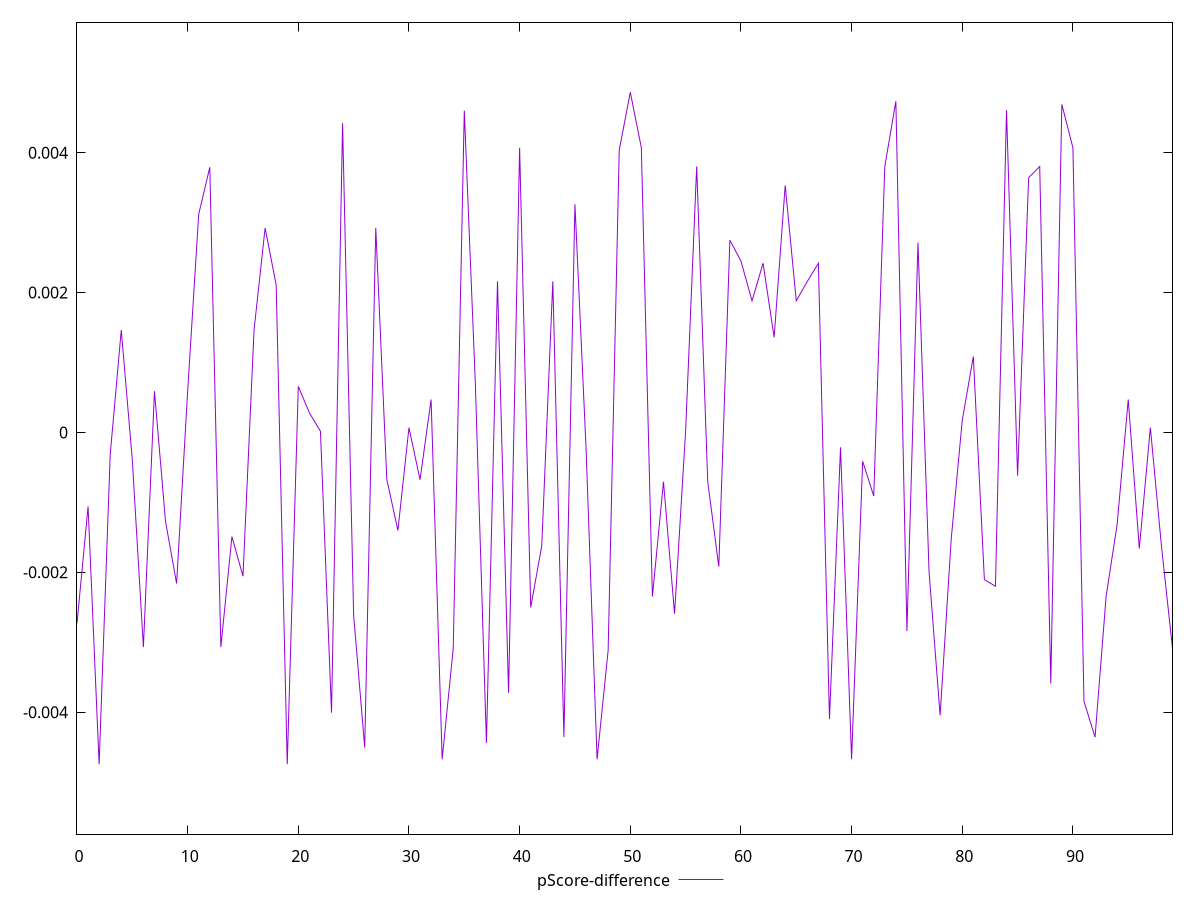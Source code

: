 reset

$pScoreDifference <<EOF
0 -0.002730981789482445
1 -0.001058681588018251
2 -0.004744273855194714
3 -0.0003192645966864083
4 0.0014647265250489205
5 -0.0003991407898195076
6 -0.0030691077859053006
7 0.0005890620504289679
8 -0.0012726026268023993
9 -0.0021603429825650666
10 0.0005890620504289679
11 0.0031205821676775214
12 0.003791424298176471
13 -0.003068911580975886
14 -0.0014897040624910485
15 -0.0020554232310727727
16 0.0014647265250481434
17 0.002923163238857107
18 0.0021068283815396383
19 -0.004744273855195824
20 0.0006576758492868873
21 0.00028073705715370156
22 0.000016754125827134203
23 -0.0040075946120473604
24 0.004422003973063804
25 -0.002614219561383746
26 -0.004504520498715303
27 0.002923163238857107
28 -0.0006758870428285046
29 -0.001401636596094824
30 0.00006811423369479375
31 -0.0006758870428285046
32 0.00047053485779768867
33 -0.0046738482694783645
34 -0.0030889255954779093
35 0.004601478756087962
36 0.000695036421583084
37 -0.0044403253870307635
38 0.0021606760847727724
39 -0.0037221897875879817
40 0.004070430593111518
41 -0.0025030535944416954
42 -0.001621819977350114
43 0.0021606760847727724
44 -0.004355862049517212
45 0.0032616985591581438
46 -0.00021473633671886816
47 -0.0046738482694783645
48 -0.0031151970281813046
49 0.0040349550029136205
50 0.0048645723108984296
51 0.004070430593110963
52 -0.0023481285716973055
53 -0.0007054937548924833
54 -0.0025934495424276838
55 0.000016754125827578292
56 0.003802474980855952
57 -0.0007054937548929274
58 -0.0019176037944798052
59 0.002748471970240862
60 0.0024519953997027555
61 0.0018813630227750844
62 0.002419029070613643
63 0.0013590082349761445
64 0.0035328977620103785
65 0.0018813630227756395
66 0.0021606760847723283
67 0.002419029070613088
68 -0.004099242914981316
69 -0.00021252857168896355
70 -0.0046738482694783645
71 -0.0004115744011272682
72 -0.0009099660182549929
73 0.003802474980855952
74 0.004735383410851224
75 -0.002840381519409463
76 0.002714432938723421
77 -0.0019927595296943545
78 -0.004045541527839647
79 -0.0015296576692529484
80 0.00017139745809546802
81 0.001085238235621011
82 -0.0021044174617061984
83 -0.002199409840894173
84 0.004607288318270952
85 -0.000617936802209007
86 0.003643107314062477
87 0.003802474980855952
88 -0.003590854154049361
89 0.004691391558088509
90 0.004070430593110519
91 -0.00384424056065924
92 -0.004358887757601626
93 -0.0023481285716973055
94 -0.0013103475346194493
95 0.0004705348577973556
96 -0.0016589335816838968
97 0.00006811423369479375
98 -0.001621819977350114
99 -0.0030889255954779093
EOF

set key outside below
set xrange [0:99]
set yrange [-0.005744273855195824:0.00586457231089843]
set trange [-0.005744273855195824:0.00586457231089843]
set terminal svg size 640, 500 enhanced background rgb 'white'
set output "report_00026_2021-02-22T21:38:55.199Z/total-blocking-time/samples/pages/pScore-difference/values.svg"

plot $pScoreDifference title "pScore-difference" with line

reset
